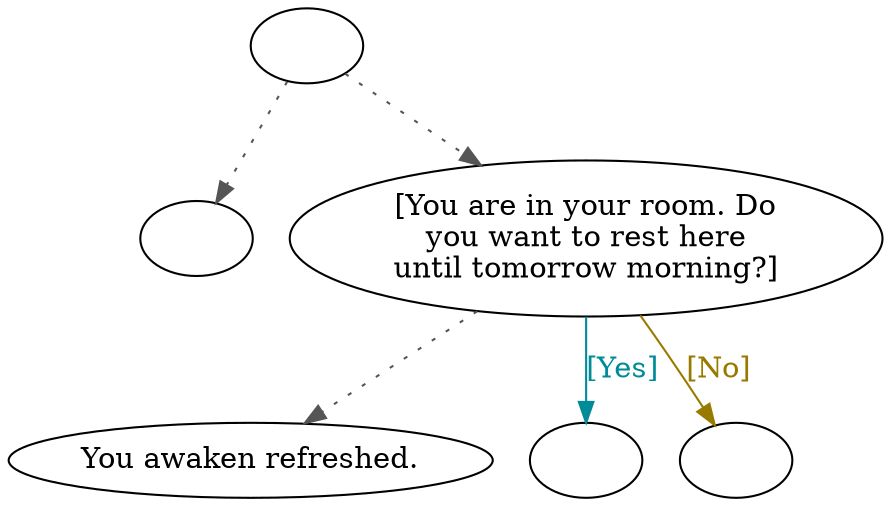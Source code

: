 digraph CRASHRM {
  "start" [style=filled       fillcolor="#FFFFFF"       color="#000000"]
  "start" -> "spatial_p_proc" [style=dotted color="#555555"]
  "start" -> "talk_p_proc" [style=dotted color="#555555"]
  "start" [label=""]
  "spatial_p_proc" [style=filled       fillcolor="#FFFFFF"       color="#000000"]
  "spatial_p_proc" [label=""]
  "talk_p_proc" [style=filled       fillcolor="#FFFFFF"       color="#000000"]
  "talk_p_proc" -> "CrashRm02" [style=dotted color="#555555"]
  "talk_p_proc" [label="[You are in your room. Do\nyou want to rest here\nuntil tomorrow morning?]"]
  "talk_p_proc" -> "CrashRm01" [label="[Yes]" color="#008B99" fontcolor="#008B99"]
  "talk_p_proc" -> "CrashRmEnd" [label="[No]" color="#997A00" fontcolor="#997A00"]
  "CrashRm01" [style=filled       fillcolor="#FFFFFF"       color="#000000"]
  "CrashRm01" [label=""]
  "CrashRm02" [style=filled       fillcolor="#FFFFFF"       color="#000000"]
  "CrashRm02" [label="You awaken refreshed."]
  "CrashRmEnd" [style=filled       fillcolor="#FFFFFF"       color="#000000"]
  "CrashRmEnd" [label=""]
}